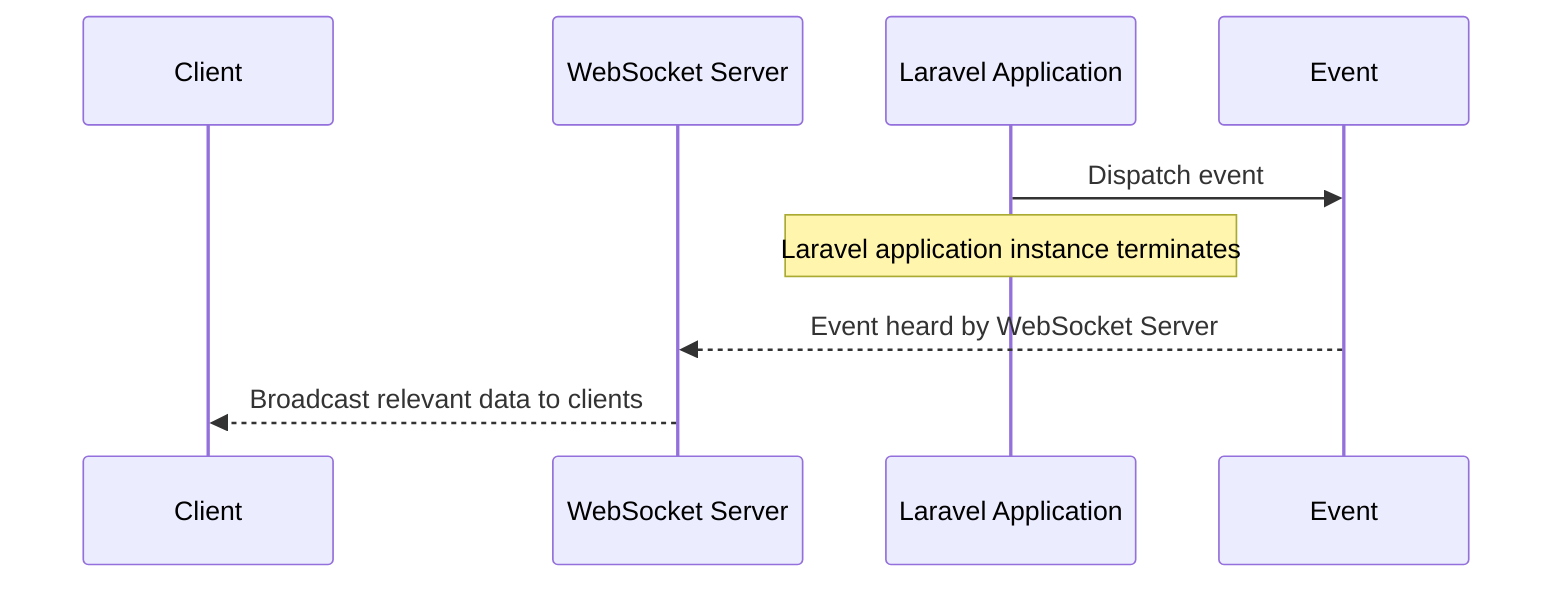 sequenceDiagram
  participant C as Client
  participant WS as WebSocket Server
  participant L as Laravel Application
  participant E as Event
  L->>E: Dispatch event
  Note over L: Laravel application instance terminates
  E-->>WS: Event heard by WebSocket Server
  WS-->>C: Broadcast relevant data to clients